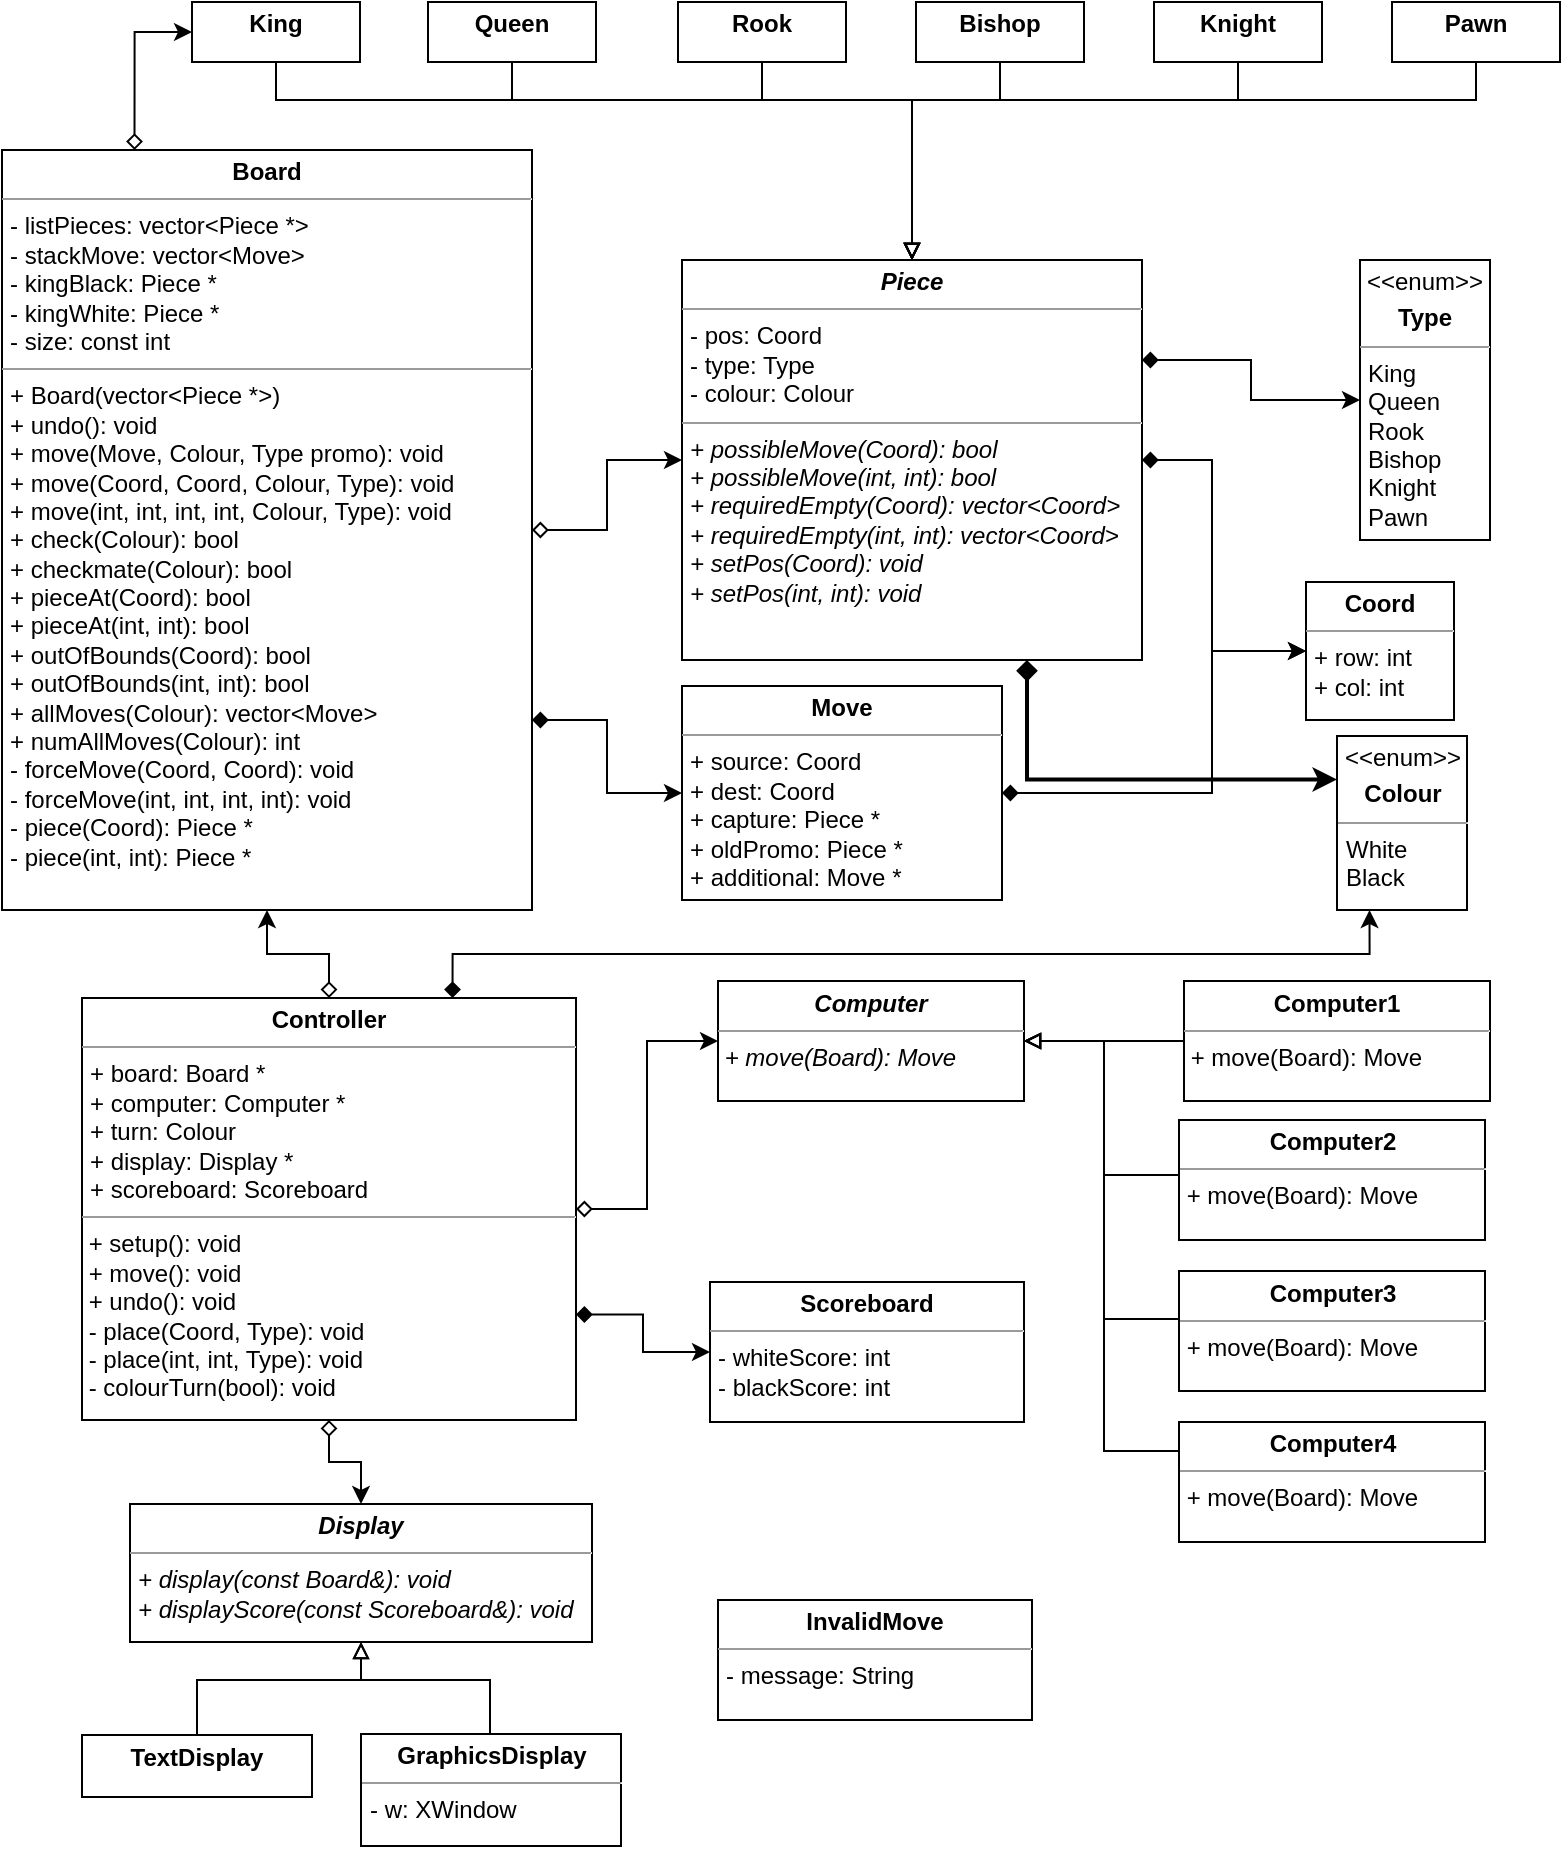 <mxfile version="11.0.1"><diagram id="GHiMXkR8bsTVsyPZtCNb" name="Chess"><mxGraphModel grid="1" shadow="0" math="0" pageHeight="1169" pageWidth="827" pageScale="1" page="1" fold="1" arrows="1" connect="1" tooltips="1" guides="1" gridSize="10" dy="794" dx="1422"><root><mxCell id="ougBZjXdXfNTqXU-Dh1q-0"/><mxCell id="ougBZjXdXfNTqXU-Dh1q-1" parent="ougBZjXdXfNTqXU-Dh1q-0"/><mxCell id="ougBZjXdXfNTqXU-Dh1q-51" source="ougBZjXdXfNTqXU-Dh1q-6" parent="ougBZjXdXfNTqXU-Dh1q-1" edge="1" style="edgeStyle=orthogonalEdgeStyle;rounded=0;orthogonalLoop=1;jettySize=auto;html=1;exitX=1;exitY=0.5;exitDx=0;exitDy=0;entryX=0;entryY=0.5;entryDx=0;entryDy=0;startArrow=diamond;startFill=1;endArrow=classic;endFill=1;" target="ougBZjXdXfNTqXU-Dh1q-48"><mxGeometry as="geometry" relative="1"><Array as="points"><mxPoint y="290" x="630"/><mxPoint y="386" x="630"/></Array></mxGeometry></mxCell><mxCell id="ougBZjXdXfNTqXU-Dh1q-56" source="ougBZjXdXfNTqXU-Dh1q-6" parent="ougBZjXdXfNTqXU-Dh1q-1" edge="1" style="edgeStyle=orthogonalEdgeStyle;rounded=0;orthogonalLoop=1;jettySize=auto;html=1;exitX=1;exitY=0.25;exitDx=0;exitDy=0;entryX=0;entryY=0.5;entryDx=0;entryDy=0;startArrow=diamond;startFill=1;endArrow=classic;endFill=1;" target="ougBZjXdXfNTqXU-Dh1q-49"><mxGeometry as="geometry" relative="1"/></mxCell><mxCell id="ougBZjXdXfNTqXU-Dh1q-63" source="ougBZjXdXfNTqXU-Dh1q-6" parent="ougBZjXdXfNTqXU-Dh1q-1" edge="1" style="edgeStyle=orthogonalEdgeStyle;rounded=0;orthogonalLoop=1;jettySize=auto;html=1;exitX=0.5;exitY=0;exitDx=0;exitDy=0;entryX=0.5;entryY=1;entryDx=0;entryDy=0;startArrow=block;startFill=0;endArrow=none;endFill=0;" target="ougBZjXdXfNTqXU-Dh1q-57"><mxGeometry as="geometry" relative="1"><Array as="points"><mxPoint y="110" x="480"/><mxPoint y="110" x="162"/></Array></mxGeometry></mxCell><mxCell id="ougBZjXdXfNTqXU-Dh1q-64" source="ougBZjXdXfNTqXU-Dh1q-6" parent="ougBZjXdXfNTqXU-Dh1q-1" edge="1" style="edgeStyle=orthogonalEdgeStyle;rounded=0;orthogonalLoop=1;jettySize=auto;html=1;exitX=0.5;exitY=0;exitDx=0;exitDy=0;entryX=0.5;entryY=1;entryDx=0;entryDy=0;startArrow=block;startFill=0;endArrow=none;endFill=0;" target="ougBZjXdXfNTqXU-Dh1q-58"><mxGeometry as="geometry" relative="1"><Array as="points"><mxPoint y="110" x="480"/><mxPoint y="110" x="280"/></Array></mxGeometry></mxCell><mxCell id="ougBZjXdXfNTqXU-Dh1q-65" source="ougBZjXdXfNTqXU-Dh1q-6" parent="ougBZjXdXfNTqXU-Dh1q-1" edge="1" style="edgeStyle=orthogonalEdgeStyle;rounded=0;orthogonalLoop=1;jettySize=auto;html=1;exitX=0.5;exitY=0;exitDx=0;exitDy=0;entryX=0.5;entryY=1;entryDx=0;entryDy=0;startArrow=block;startFill=0;endArrow=none;endFill=0;" target="ougBZjXdXfNTqXU-Dh1q-59"><mxGeometry as="geometry" relative="1"><Array as="points"><mxPoint y="110" x="480"/><mxPoint y="110" x="405"/></Array></mxGeometry></mxCell><mxCell id="ougBZjXdXfNTqXU-Dh1q-66" source="ougBZjXdXfNTqXU-Dh1q-6" parent="ougBZjXdXfNTqXU-Dh1q-1" edge="1" style="edgeStyle=orthogonalEdgeStyle;rounded=0;orthogonalLoop=1;jettySize=auto;html=1;exitX=0.5;exitY=0;exitDx=0;exitDy=0;entryX=0.5;entryY=1;entryDx=0;entryDy=0;startArrow=block;startFill=0;endArrow=none;endFill=0;" target="ougBZjXdXfNTqXU-Dh1q-60"><mxGeometry as="geometry" relative="1"><Array as="points"><mxPoint y="110" x="480"/><mxPoint y="110" x="524"/></Array></mxGeometry></mxCell><mxCell id="ougBZjXdXfNTqXU-Dh1q-67" source="ougBZjXdXfNTqXU-Dh1q-6" parent="ougBZjXdXfNTqXU-Dh1q-1" edge="1" style="edgeStyle=orthogonalEdgeStyle;rounded=0;orthogonalLoop=1;jettySize=auto;html=1;exitX=0.5;exitY=0;exitDx=0;exitDy=0;entryX=0.5;entryY=1;entryDx=0;entryDy=0;startArrow=block;startFill=0;endArrow=none;endFill=0;" target="ougBZjXdXfNTqXU-Dh1q-61"><mxGeometry as="geometry" relative="1"><Array as="points"><mxPoint y="110" x="480"/><mxPoint y="110" x="643"/></Array></mxGeometry></mxCell><mxCell id="ougBZjXdXfNTqXU-Dh1q-68" source="ougBZjXdXfNTqXU-Dh1q-6" parent="ougBZjXdXfNTqXU-Dh1q-1" edge="1" style="edgeStyle=orthogonalEdgeStyle;rounded=0;orthogonalLoop=1;jettySize=auto;html=1;exitX=0.5;exitY=0;exitDx=0;exitDy=0;entryX=0.5;entryY=1;entryDx=0;entryDy=0;startArrow=block;startFill=0;endArrow=none;endFill=0;" target="ougBZjXdXfNTqXU-Dh1q-62"><mxGeometry as="geometry" relative="1"><Array as="points"><mxPoint y="110" x="480"/><mxPoint y="110" x="762"/></Array></mxGeometry></mxCell><mxCell id="dbE-Fw9dy-gekKGEN6fq-3" source="ougBZjXdXfNTqXU-Dh1q-6" parent="ougBZjXdXfNTqXU-Dh1q-1" edge="1" style="edgeStyle=orthogonalEdgeStyle;rounded=0;orthogonalLoop=1;jettySize=auto;html=1;exitX=0.75;exitY=1;exitDx=0;exitDy=0;entryX=0;entryY=0.25;entryDx=0;entryDy=0;startArrow=diamond;startFill=1;strokeWidth=2;" target="dbE-Fw9dy-gekKGEN6fq-0"><mxGeometry as="geometry" relative="1"/></mxCell><mxCell id="ougBZjXdXfNTqXU-Dh1q-6" value="&lt;p style=&quot;margin: 0px ; margin-top: 4px ; text-align: center&quot;&gt;&lt;b&gt;&lt;i&gt;Piece&lt;/i&gt;&lt;/b&gt;&lt;/p&gt;&lt;hr size=&quot;1&quot;&gt;&lt;p style=&quot;margin: 0px ; margin-left: 4px&quot;&gt;- pos: Coord&lt;/p&gt;&lt;p style=&quot;margin: 0px ; margin-left: 4px&quot;&gt;- type: Type&lt;/p&gt;&lt;p style=&quot;margin: 0px ; margin-left: 4px&quot;&gt;- colour: Colour&lt;/p&gt;&lt;hr size=&quot;1&quot;&gt;&lt;p style=&quot;margin: 0px ; margin-left: 4px&quot;&gt;&lt;i&gt;+ possibleMove(Coord): bool&lt;/i&gt;&lt;/p&gt;&lt;p style=&quot;margin: 0px ; margin-left: 4px&quot;&gt;&lt;i&gt;+ possibleMove(int, int): bool&lt;/i&gt;&lt;/p&gt;&lt;p style=&quot;margin: 0px ; margin-left: 4px&quot;&gt;&lt;i&gt;+ requiredEmpty(Coord): vector&amp;lt;Coord&amp;gt;&lt;/i&gt;&lt;/p&gt;&lt;p style=&quot;margin: 0px ; margin-left: 4px&quot;&gt;&lt;i&gt;+ requiredEmpty(int, int): vector&amp;lt;Coord&amp;gt;&lt;/i&gt;&lt;/p&gt;&lt;p style=&quot;margin: 0px ; margin-left: 4px&quot;&gt;&lt;i&gt;+ setPos(Coord): void&lt;/i&gt;&lt;/p&gt;&lt;p style=&quot;margin: 0px ; margin-left: 4px&quot;&gt;&lt;i&gt;+ setPos(int, int): void&lt;/i&gt;&lt;/p&gt;" parent="ougBZjXdXfNTqXU-Dh1q-1" style="verticalAlign=top;align=left;overflow=fill;fontSize=12;fontFamily=Helvetica;html=1;" vertex="1"><mxGeometry as="geometry" y="190" x="365" height="200" width="230"/></mxCell><mxCell id="ougBZjXdXfNTqXU-Dh1q-46" source="ougBZjXdXfNTqXU-Dh1q-7" parent="ougBZjXdXfNTqXU-Dh1q-1" edge="1" style="edgeStyle=orthogonalEdgeStyle;rounded=0;orthogonalLoop=1;jettySize=auto;html=1;exitX=1;exitY=0.5;exitDx=0;exitDy=0;startArrow=diamond;startFill=0;endArrow=classic;endFill=1;" target="ougBZjXdXfNTqXU-Dh1q-6"><mxGeometry as="geometry" relative="1"/></mxCell><mxCell id="ougBZjXdXfNTqXU-Dh1q-47" source="ougBZjXdXfNTqXU-Dh1q-7" parent="ougBZjXdXfNTqXU-Dh1q-1" edge="1" style="edgeStyle=orthogonalEdgeStyle;rounded=0;orthogonalLoop=1;jettySize=auto;html=1;exitX=1;exitY=0.75;exitDx=0;exitDy=0;entryX=0;entryY=0.5;entryDx=0;entryDy=0;startArrow=diamond;startFill=1;endArrow=classic;endFill=1;" target="ougBZjXdXfNTqXU-Dh1q-8"><mxGeometry as="geometry" relative="1"/></mxCell><mxCell id="ougBZjXdXfNTqXU-Dh1q-69" source="ougBZjXdXfNTqXU-Dh1q-7" parent="ougBZjXdXfNTqXU-Dh1q-1" edge="1" style="edgeStyle=orthogonalEdgeStyle;rounded=0;orthogonalLoop=1;jettySize=auto;html=1;exitX=0.25;exitY=0;exitDx=0;exitDy=0;entryX=0;entryY=0.5;entryDx=0;entryDy=0;startArrow=diamond;startFill=0;endArrow=classic;endFill=1;" target="ougBZjXdXfNTqXU-Dh1q-57"><mxGeometry as="geometry" relative="1"/></mxCell><mxCell id="ougBZjXdXfNTqXU-Dh1q-7" value="&lt;p style=&quot;margin: 0px ; margin-top: 4px ; text-align: center&quot;&gt;&lt;b&gt;Board&lt;/b&gt;&lt;/p&gt;&lt;hr size=&quot;1&quot;&gt;&lt;p style=&quot;margin: 0px ; margin-left: 4px&quot;&gt;- listPieces: vector&amp;lt;Piece *&amp;gt;&lt;/p&gt;&lt;p style=&quot;margin: 0px ; margin-left: 4px&quot;&gt;- stackMove: vector&amp;lt;Move&amp;gt;&lt;/p&gt;&lt;p style=&quot;margin: 0px ; margin-left: 4px&quot;&gt;- kingBlack: Piece *&lt;/p&gt;&lt;p style=&quot;margin: 0px ; margin-left: 4px&quot;&gt;- kingWhite: Piece *&lt;/p&gt;&lt;p style=&quot;margin: 0px ; margin-left: 4px&quot;&gt;- size: const int&lt;/p&gt;&lt;hr size=&quot;1&quot;&gt;&lt;p style=&quot;margin: 0px ; margin-left: 4px&quot;&gt;+ Board(vector&amp;lt;Piece *&amp;gt;)&lt;/p&gt;&lt;p style=&quot;margin: 0px ; margin-left: 4px&quot;&gt;+ undo(): void&lt;/p&gt;&lt;p style=&quot;margin: 0px ; margin-left: 4px&quot;&gt;+ move(Move, Colour, Type promo): void&lt;/p&gt;&lt;p style=&quot;margin: 0px ; margin-left: 4px&quot;&gt;+ move(Coord, Coord, Colour, Type): void&lt;/p&gt;&lt;p style=&quot;margin: 0px ; margin-left: 4px&quot;&gt;+ move(int, int, int, int, Colour, Type): void&lt;/p&gt;&lt;p style=&quot;margin: 0px ; margin-left: 4px&quot;&gt;+ check(Colour): bool&lt;/p&gt;&lt;p style=&quot;margin: 0px ; margin-left: 4px&quot;&gt;+ checkmate(Colour): bool&lt;/p&gt;&lt;p style=&quot;margin: 0px ; margin-left: 4px&quot;&gt;+ pieceAt(Coord): bool&lt;/p&gt;&lt;p style=&quot;margin: 0px ; margin-left: 4px&quot;&gt;+ pieceAt(int, int): bool&lt;/p&gt;&lt;p style=&quot;margin: 0px ; margin-left: 4px&quot;&gt;+ outOfBounds(Coord): bool&lt;/p&gt;&lt;p style=&quot;margin: 0px ; margin-left: 4px&quot;&gt;+ outOfBounds(int, int): bool&lt;/p&gt;&lt;p style=&quot;margin: 0px ; margin-left: 4px&quot;&gt;+ allMoves(Colour): vector&amp;lt;Move&amp;gt;&lt;/p&gt;&lt;p style=&quot;margin: 0px ; margin-left: 4px&quot;&gt;+ numAllMoves(Colour): int&lt;/p&gt;&lt;p style=&quot;margin: 0px ; margin-left: 4px&quot;&gt;- forceMove(Coord, Coord): void&lt;/p&gt;&lt;p style=&quot;margin: 0px ; margin-left: 4px&quot;&gt;- forceMove(int, int, int, int): void&lt;/p&gt;&lt;p style=&quot;margin: 0px ; margin-left: 4px&quot;&gt;- piece(Coord): Piece *&lt;/p&gt;&lt;p style=&quot;margin: 0px ; margin-left: 4px&quot;&gt;- piece(int, int): Piece *&lt;/p&gt;" parent="ougBZjXdXfNTqXU-Dh1q-1" style="verticalAlign=top;align=left;overflow=fill;fontSize=12;fontFamily=Helvetica;html=1;" vertex="1"><mxGeometry as="geometry" y="135" x="25" height="380" width="265"/></mxCell><mxCell id="ougBZjXdXfNTqXU-Dh1q-53" source="ougBZjXdXfNTqXU-Dh1q-8" parent="ougBZjXdXfNTqXU-Dh1q-1" edge="1" style="edgeStyle=orthogonalEdgeStyle;rounded=0;orthogonalLoop=1;jettySize=auto;html=1;exitX=1;exitY=0.5;exitDx=0;exitDy=0;entryX=0;entryY=0.5;entryDx=0;entryDy=0;startArrow=diamond;startFill=1;endArrow=classic;endFill=1;" target="ougBZjXdXfNTqXU-Dh1q-48"><mxGeometry as="geometry" relative="1"><Array as="points"><mxPoint y="457" x="630"/><mxPoint y="386" x="630"/></Array></mxGeometry></mxCell><mxCell id="ougBZjXdXfNTqXU-Dh1q-8" value="&lt;p style=&quot;margin: 0px ; margin-top: 4px ; text-align: center&quot;&gt;&lt;b&gt;Move&lt;/b&gt;&lt;/p&gt;&lt;hr size=&quot;1&quot;&gt;&lt;p style=&quot;margin: 0px ; margin-left: 4px&quot;&gt;+ source: Coord&lt;/p&gt;&lt;p style=&quot;margin: 0px ; margin-left: 4px&quot;&gt;+ dest: Coord&lt;/p&gt;&lt;p style=&quot;margin: 0px ; margin-left: 4px&quot;&gt;+ capture: Piece *&lt;/p&gt;&lt;p style=&quot;margin: 0px ; margin-left: 4px&quot;&gt;+ oldPromo: Piece *&lt;/p&gt;&lt;p style=&quot;margin: 0px ; margin-left: 4px&quot;&gt;+ additional: Move *&lt;/p&gt;" parent="ougBZjXdXfNTqXU-Dh1q-1" style="verticalAlign=top;align=left;overflow=fill;fontSize=12;fontFamily=Helvetica;html=1;" vertex="1"><mxGeometry as="geometry" y="403" x="365" height="107" width="160"/></mxCell><mxCell id="ougBZjXdXfNTqXU-Dh1q-32" source="ougBZjXdXfNTqXU-Dh1q-9" value="" parent="ougBZjXdXfNTqXU-Dh1q-1" edge="1" style="edgeStyle=orthogonalEdgeStyle;rounded=0;orthogonalLoop=1;jettySize=auto;html=1;startArrow=diamond;startFill=0;" target="ougBZjXdXfNTqXU-Dh1q-31"><mxGeometry as="geometry" relative="1"/></mxCell><mxCell id="ougBZjXdXfNTqXU-Dh1q-45" source="ougBZjXdXfNTqXU-Dh1q-9" parent="ougBZjXdXfNTqXU-Dh1q-1" edge="1" style="edgeStyle=orthogonalEdgeStyle;rounded=0;orthogonalLoop=1;jettySize=auto;html=1;exitX=0.5;exitY=0;exitDx=0;exitDy=0;entryX=0.5;entryY=1;entryDx=0;entryDy=0;startArrow=diamond;startFill=0;endArrow=classic;endFill=1;" target="ougBZjXdXfNTqXU-Dh1q-7"><mxGeometry as="geometry" relative="1"/></mxCell><mxCell id="ougBZjXdXfNTqXU-Dh1q-73" source="ougBZjXdXfNTqXU-Dh1q-9" parent="ougBZjXdXfNTqXU-Dh1q-1" edge="1" style="edgeStyle=orthogonalEdgeStyle;rounded=0;orthogonalLoop=1;jettySize=auto;html=1;exitX=0.5;exitY=1;exitDx=0;exitDy=0;entryX=0.5;entryY=0;entryDx=0;entryDy=0;startArrow=diamond;startFill=0;endArrow=classic;endFill=1;" target="ougBZjXdXfNTqXU-Dh1q-72"><mxGeometry as="geometry" relative="1"/></mxCell><mxCell id="ougBZjXdXfNTqXU-Dh1q-80" source="ougBZjXdXfNTqXU-Dh1q-9" parent="ougBZjXdXfNTqXU-Dh1q-1" edge="1" style="edgeStyle=orthogonalEdgeStyle;rounded=0;orthogonalLoop=1;jettySize=auto;html=1;exitX=1;exitY=0.75;exitDx=0;exitDy=0;entryX=0;entryY=0.5;entryDx=0;entryDy=0;startArrow=diamond;startFill=1;endArrow=classic;endFill=1;" target="ougBZjXdXfNTqXU-Dh1q-79"><mxGeometry as="geometry" relative="1"/></mxCell><mxCell id="dbE-Fw9dy-gekKGEN6fq-2" source="ougBZjXdXfNTqXU-Dh1q-9" parent="ougBZjXdXfNTqXU-Dh1q-1" edge="1" style="edgeStyle=orthogonalEdgeStyle;rounded=0;orthogonalLoop=1;jettySize=auto;html=1;exitX=0.75;exitY=0;exitDx=0;exitDy=0;entryX=0.25;entryY=1;entryDx=0;entryDy=0;startArrow=diamond;startFill=1;" target="dbE-Fw9dy-gekKGEN6fq-0"><mxGeometry as="geometry" relative="1"/></mxCell><mxCell id="ougBZjXdXfNTqXU-Dh1q-9" value="&lt;p style=&quot;margin: 0px ; margin-top: 4px ; text-align: center&quot;&gt;&lt;b&gt;Controller&lt;/b&gt;&lt;/p&gt;&lt;hr size=&quot;1&quot;&gt;&lt;p style=&quot;margin: 0px ; margin-left: 4px&quot;&gt;+ board: Board *&lt;/p&gt;&lt;p style=&quot;margin: 0px ; margin-left: 4px&quot;&gt;+ computer: Computer *&lt;/p&gt;&lt;p style=&quot;margin: 0px ; margin-left: 4px&quot;&gt;+ turn: Colour&lt;/p&gt;&lt;p style=&quot;margin: 0px ; margin-left: 4px&quot;&gt;+ display: Display *&lt;/p&gt;&lt;p style=&quot;margin: 0px ; margin-left: 4px&quot;&gt;+ scoreboard: Scoreboard&lt;/p&gt;&lt;hr size=&quot;1&quot;&gt;&lt;p style=&quot;margin: 0px ; margin-left: 4px&quot;&gt;&lt;/p&gt;&amp;nbsp;+ setup(): void&lt;br&gt;&amp;nbsp;+ move(): void&lt;br&gt;&amp;nbsp;+ undo(): void&lt;br&gt;&amp;nbsp;- place(Coord, Type): void&lt;br&gt;&amp;nbsp;- place(int, int, Type): void&lt;br&gt;&amp;nbsp;- colourTurn(bool): void" parent="ougBZjXdXfNTqXU-Dh1q-1" style="verticalAlign=top;align=left;overflow=fill;fontSize=12;fontFamily=Helvetica;html=1;" vertex="1"><mxGeometry as="geometry" y="559" x="65" height="211" width="247"/></mxCell><mxCell id="ougBZjXdXfNTqXU-Dh1q-31" value="&lt;p style=&quot;margin: 0px ; margin-top: 4px ; text-align: center&quot;&gt;&lt;b&gt;&lt;i&gt;Computer&lt;/i&gt;&lt;/b&gt;&lt;/p&gt;&lt;hr size=&quot;1&quot;&gt;&lt;p style=&quot;margin: 0px ; margin-left: 4px&quot;&gt;&lt;/p&gt;&lt;p style=&quot;margin: 0px ; margin-left: 4px&quot;&gt;&lt;/p&gt;&lt;i&gt;&amp;nbsp;+ move(Board): Move&lt;/i&gt;" parent="ougBZjXdXfNTqXU-Dh1q-1" style="verticalAlign=top;align=left;overflow=fill;fontSize=12;fontFamily=Helvetica;html=1;" vertex="1"><mxGeometry as="geometry" y="550.5" x="383" height="60" width="153"/></mxCell><mxCell id="ougBZjXdXfNTqXU-Dh1q-41" source="ougBZjXdXfNTqXU-Dh1q-33" parent="ougBZjXdXfNTqXU-Dh1q-1" edge="1" style="edgeStyle=orthogonalEdgeStyle;rounded=0;orthogonalLoop=1;jettySize=auto;html=1;exitX=0;exitY=0.5;exitDx=0;exitDy=0;entryX=1;entryY=0.5;entryDx=0;entryDy=0;endArrow=block;endFill=0;" target="ougBZjXdXfNTqXU-Dh1q-31"><mxGeometry as="geometry" relative="1"/></mxCell><mxCell id="ougBZjXdXfNTqXU-Dh1q-33" value="&lt;p style=&quot;margin: 0px ; margin-top: 4px ; text-align: center&quot;&gt;&lt;b&gt;Computer1&lt;/b&gt;&lt;/p&gt;&lt;hr size=&quot;1&quot;&gt;&lt;p style=&quot;margin: 0px ; margin-left: 4px&quot;&gt;&lt;/p&gt;&lt;p style=&quot;margin: 0px ; margin-left: 4px&quot;&gt;&lt;/p&gt;&amp;nbsp;+ move(Board): Move" parent="ougBZjXdXfNTqXU-Dh1q-1" style="verticalAlign=top;align=left;overflow=fill;fontSize=12;fontFamily=Helvetica;html=1;" vertex="1"><mxGeometry as="geometry" y="550.5" x="616" height="60" width="153"/></mxCell><mxCell id="ougBZjXdXfNTqXU-Dh1q-42" source="ougBZjXdXfNTqXU-Dh1q-38" parent="ougBZjXdXfNTqXU-Dh1q-1" edge="1" style="edgeStyle=orthogonalEdgeStyle;rounded=0;orthogonalLoop=1;jettySize=auto;html=1;exitX=0;exitY=0.5;exitDx=0;exitDy=0;endArrow=block;endFill=0;"><mxGeometry as="geometry" relative="1"><mxPoint as="targetPoint" y="580.5" x="536"/><Array as="points"><mxPoint y="647.5" x="576"/><mxPoint y="580.5" x="576"/></Array></mxGeometry></mxCell><mxCell id="ougBZjXdXfNTqXU-Dh1q-38" value="&lt;p style=&quot;margin: 0px ; margin-top: 4px ; text-align: center&quot;&gt;&lt;b&gt;Computer2&lt;/b&gt;&lt;/p&gt;&lt;hr size=&quot;1&quot;&gt;&lt;p style=&quot;margin: 0px ; margin-left: 4px&quot;&gt;&lt;/p&gt;&lt;p style=&quot;margin: 0px ; margin-left: 4px&quot;&gt;&lt;/p&gt;&amp;nbsp;+ move(Board): Move" parent="ougBZjXdXfNTqXU-Dh1q-1" style="verticalAlign=top;align=left;overflow=fill;fontSize=12;fontFamily=Helvetica;html=1;" vertex="1"><mxGeometry as="geometry" y="620" x="613.5" height="60" width="153"/></mxCell><mxCell id="ougBZjXdXfNTqXU-Dh1q-43" source="ougBZjXdXfNTqXU-Dh1q-39" parent="ougBZjXdXfNTqXU-Dh1q-1" edge="1" style="edgeStyle=orthogonalEdgeStyle;rounded=0;orthogonalLoop=1;jettySize=auto;html=1;exitX=0;exitY=0.5;exitDx=0;exitDy=0;endArrow=block;endFill=0;"><mxGeometry as="geometry" relative="1"><mxPoint as="targetPoint" y="580.5" x="536"/><Array as="points"><mxPoint y="719.5" x="576"/><mxPoint y="580.5" x="576"/></Array></mxGeometry></mxCell><mxCell id="ougBZjXdXfNTqXU-Dh1q-39" value="&lt;p style=&quot;margin: 0px ; margin-top: 4px ; text-align: center&quot;&gt;&lt;b&gt;Computer3&lt;/b&gt;&lt;/p&gt;&lt;hr size=&quot;1&quot;&gt;&lt;p style=&quot;margin: 0px ; margin-left: 4px&quot;&gt;&lt;/p&gt;&lt;p style=&quot;margin: 0px ; margin-left: 4px&quot;&gt;&lt;/p&gt;&amp;nbsp;+ move(Board): Move" parent="ougBZjXdXfNTqXU-Dh1q-1" style="verticalAlign=top;align=left;overflow=fill;fontSize=12;fontFamily=Helvetica;html=1;" vertex="1"><mxGeometry as="geometry" y="695.5" x="613.5" height="60" width="153"/></mxCell><mxCell id="ougBZjXdXfNTqXU-Dh1q-44" source="ougBZjXdXfNTqXU-Dh1q-40" parent="ougBZjXdXfNTqXU-Dh1q-1" edge="1" style="edgeStyle=orthogonalEdgeStyle;rounded=0;orthogonalLoop=1;jettySize=auto;html=1;exitX=0;exitY=0.5;exitDx=0;exitDy=0;endArrow=block;endFill=0;"><mxGeometry as="geometry" relative="1"><mxPoint as="targetPoint" y="580.5" x="536"/><Array as="points"><mxPoint y="785.5" x="576"/><mxPoint y="580.5" x="576"/></Array></mxGeometry></mxCell><mxCell id="ougBZjXdXfNTqXU-Dh1q-40" value="&lt;p style=&quot;margin: 0px ; margin-top: 4px ; text-align: center&quot;&gt;&lt;b&gt;Computer4&lt;/b&gt;&lt;/p&gt;&lt;hr size=&quot;1&quot;&gt;&lt;p style=&quot;margin: 0px ; margin-left: 4px&quot;&gt;&lt;/p&gt;&lt;p style=&quot;margin: 0px ; margin-left: 4px&quot;&gt;&lt;/p&gt;&amp;nbsp;+ move(Board): Move" parent="ougBZjXdXfNTqXU-Dh1q-1" style="verticalAlign=top;align=left;overflow=fill;fontSize=12;fontFamily=Helvetica;html=1;" vertex="1"><mxGeometry as="geometry" y="771" x="613.5" height="60" width="153"/></mxCell><mxCell id="ougBZjXdXfNTqXU-Dh1q-48" value="&lt;p style=&quot;margin: 0px ; margin-top: 4px ; text-align: center&quot;&gt;&lt;b&gt;Coord&lt;/b&gt;&lt;/p&gt;&lt;hr size=&quot;1&quot;&gt;&lt;p style=&quot;margin: 0px ; margin-left: 4px&quot;&gt;+ row: int&lt;/p&gt;&lt;p style=&quot;margin: 0px ; margin-left: 4px&quot;&gt;+ col: int&lt;/p&gt;" parent="ougBZjXdXfNTqXU-Dh1q-1" style="verticalAlign=top;align=left;overflow=fill;fontSize=12;fontFamily=Helvetica;html=1;" vertex="1"><mxGeometry as="geometry" y="351" x="677" height="69" width="74"/></mxCell><mxCell id="ougBZjXdXfNTqXU-Dh1q-49" value="&lt;p style=&quot;margin: 0px ; margin-top: 4px ; text-align: center&quot;&gt;&amp;lt;&amp;lt;enum&amp;gt;&amp;gt;&lt;/p&gt;&lt;p style=&quot;margin: 0px ; margin-top: 4px ; text-align: center&quot;&gt;&lt;b&gt;Type&lt;/b&gt;&lt;/p&gt;&lt;hr size=&quot;1&quot;&gt;&lt;p style=&quot;margin: 0px ; margin-left: 4px&quot;&gt;King&lt;/p&gt;&lt;p style=&quot;margin: 0px ; margin-left: 4px&quot;&gt;Queen&lt;/p&gt;&lt;p style=&quot;margin: 0px ; margin-left: 4px&quot;&gt;Rook&lt;/p&gt;&lt;p style=&quot;margin: 0px ; margin-left: 4px&quot;&gt;Bishop&lt;/p&gt;&lt;p style=&quot;margin: 0px ; margin-left: 4px&quot;&gt;Knight&lt;/p&gt;&lt;p style=&quot;margin: 0px ; margin-left: 4px&quot;&gt;Pawn&lt;/p&gt;" parent="ougBZjXdXfNTqXU-Dh1q-1" style="verticalAlign=top;align=left;overflow=fill;fontSize=12;fontFamily=Helvetica;html=1;" vertex="1"><mxGeometry as="geometry" y="190" x="704" height="140" width="65"/></mxCell><mxCell id="ougBZjXdXfNTqXU-Dh1q-57" value="&lt;p style=&quot;margin: 0px ; margin-top: 4px ; text-align: center&quot;&gt;&lt;b&gt;King&lt;/b&gt;&lt;/p&gt;" parent="ougBZjXdXfNTqXU-Dh1q-1" style="verticalAlign=top;align=left;overflow=fill;fontSize=12;fontFamily=Helvetica;html=1;" vertex="1"><mxGeometry as="geometry" y="61" x="120" height="30" width="84"/></mxCell><mxCell id="ougBZjXdXfNTqXU-Dh1q-58" value="&lt;p style=&quot;margin: 0px ; margin-top: 4px ; text-align: center&quot;&gt;&lt;b&gt;Queen&lt;/b&gt;&lt;/p&gt;" parent="ougBZjXdXfNTqXU-Dh1q-1" style="verticalAlign=top;align=left;overflow=fill;fontSize=12;fontFamily=Helvetica;html=1;" vertex="1"><mxGeometry as="geometry" y="61" x="238" height="30" width="84"/></mxCell><mxCell id="ougBZjXdXfNTqXU-Dh1q-59" value="&lt;p style=&quot;margin: 0px ; margin-top: 4px ; text-align: center&quot;&gt;&lt;b&gt;Rook&lt;/b&gt;&lt;/p&gt;" parent="ougBZjXdXfNTqXU-Dh1q-1" style="verticalAlign=top;align=left;overflow=fill;fontSize=12;fontFamily=Helvetica;html=1;" vertex="1"><mxGeometry as="geometry" y="61" x="363" height="30" width="84"/></mxCell><mxCell id="ougBZjXdXfNTqXU-Dh1q-60" value="&lt;p style=&quot;margin: 0px ; margin-top: 4px ; text-align: center&quot;&gt;&lt;b&gt;Bishop&lt;/b&gt;&lt;/p&gt;" parent="ougBZjXdXfNTqXU-Dh1q-1" style="verticalAlign=top;align=left;overflow=fill;fontSize=12;fontFamily=Helvetica;html=1;" vertex="1"><mxGeometry as="geometry" y="61" x="482" height="30" width="84"/></mxCell><mxCell id="ougBZjXdXfNTqXU-Dh1q-61" value="&lt;p style=&quot;margin: 0px ; margin-top: 4px ; text-align: center&quot;&gt;&lt;b&gt;Knight&lt;/b&gt;&lt;/p&gt;" parent="ougBZjXdXfNTqXU-Dh1q-1" style="verticalAlign=top;align=left;overflow=fill;fontSize=12;fontFamily=Helvetica;html=1;" vertex="1"><mxGeometry as="geometry" y="61" x="601" height="30" width="84"/></mxCell><mxCell id="ougBZjXdXfNTqXU-Dh1q-62" value="&lt;p style=&quot;margin: 0px ; margin-top: 4px ; text-align: center&quot;&gt;&lt;b&gt;Pawn&lt;/b&gt;&lt;/p&gt;" parent="ougBZjXdXfNTqXU-Dh1q-1" style="verticalAlign=top;align=left;overflow=fill;fontSize=12;fontFamily=Helvetica;html=1;" vertex="1"><mxGeometry as="geometry" y="61" x="720" height="30" width="84"/></mxCell><mxCell id="ougBZjXdXfNTqXU-Dh1q-70" value="&lt;p style=&quot;margin: 0px ; margin-top: 4px ; text-align: center&quot;&gt;&lt;b&gt;TextDisplay&lt;/b&gt;&lt;/p&gt;" parent="ougBZjXdXfNTqXU-Dh1q-1" style="verticalAlign=top;align=left;overflow=fill;fontSize=12;fontFamily=Helvetica;html=1;" vertex="1"><mxGeometry as="geometry" y="927.5" x="65" height="31" width="115"/></mxCell><mxCell id="ougBZjXdXfNTqXU-Dh1q-76" source="ougBZjXdXfNTqXU-Dh1q-72" parent="ougBZjXdXfNTqXU-Dh1q-1" edge="1" style="edgeStyle=orthogonalEdgeStyle;rounded=0;orthogonalLoop=1;jettySize=auto;html=1;exitX=0.5;exitY=1;exitDx=0;exitDy=0;entryX=0.5;entryY=0;entryDx=0;entryDy=0;startArrow=block;startFill=0;endArrow=none;endFill=0;" target="ougBZjXdXfNTqXU-Dh1q-70"><mxGeometry as="geometry" relative="1"><Array as="points"><mxPoint y="900" x="205"/><mxPoint y="900" x="123"/></Array></mxGeometry></mxCell><mxCell id="ougBZjXdXfNTqXU-Dh1q-77" source="ougBZjXdXfNTqXU-Dh1q-72" parent="ougBZjXdXfNTqXU-Dh1q-1" edge="1" style="edgeStyle=orthogonalEdgeStyle;rounded=0;orthogonalLoop=1;jettySize=auto;html=1;exitX=0.5;exitY=1;exitDx=0;exitDy=0;entryX=0.5;entryY=0;entryDx=0;entryDy=0;startArrow=block;startFill=0;endArrow=none;endFill=0;" target="ougBZjXdXfNTqXU-Dh1q-75"><mxGeometry as="geometry" relative="1"><Array as="points"><mxPoint y="900" x="205"/><mxPoint y="900" x="269"/><mxPoint y="927" x="269"/></Array></mxGeometry></mxCell><mxCell id="ougBZjXdXfNTqXU-Dh1q-72" value="&lt;p style=&quot;margin: 0px ; margin-top: 4px ; text-align: center&quot;&gt;&lt;b&gt;Display&lt;/b&gt;&lt;/p&gt;&lt;hr size=&quot;1&quot;&gt;&lt;p style=&quot;margin: 0px ; margin-left: 4px&quot;&gt;+ display(const Board&amp;amp;): void&lt;/p&gt;&lt;p style=&quot;margin: 0px ; margin-left: 4px&quot;&gt;+ displayScore(const Scoreboard&amp;amp;): void&lt;/p&gt;" parent="ougBZjXdXfNTqXU-Dh1q-1" style="verticalAlign=top;align=left;overflow=fill;fontSize=12;fontFamily=Helvetica;html=1;fontStyle=2" vertex="1"><mxGeometry as="geometry" y="812" x="89" height="69" width="231"/></mxCell><mxCell id="ougBZjXdXfNTqXU-Dh1q-75" value="&lt;p style=&quot;margin: 0px ; margin-top: 4px ; text-align: center&quot;&gt;&lt;b&gt;GraphicsDisplay&lt;/b&gt;&lt;/p&gt;&lt;hr size=&quot;1&quot;&gt;&lt;p style=&quot;margin: 0px ; margin-left: 4px&quot;&gt;- w: XWindow&lt;/p&gt;" parent="ougBZjXdXfNTqXU-Dh1q-1" style="verticalAlign=top;align=left;overflow=fill;fontSize=12;fontFamily=Helvetica;html=1;" vertex="1"><mxGeometry as="geometry" y="927" x="204.5" height="56" width="130"/></mxCell><mxCell id="ougBZjXdXfNTqXU-Dh1q-78" value="&lt;p style=&quot;margin: 0px ; margin-top: 4px ; text-align: center&quot;&gt;&lt;b&gt;InvalidMove&lt;/b&gt;&lt;/p&gt;&lt;hr size=&quot;1&quot;&gt;&lt;p style=&quot;margin: 0px ; margin-left: 4px&quot;&gt;- message: String&lt;/p&gt;&lt;p style=&quot;margin: 0px ; margin-left: 4px&quot;&gt;&lt;/p&gt;" parent="ougBZjXdXfNTqXU-Dh1q-1" style="verticalAlign=top;align=left;overflow=fill;fontSize=12;fontFamily=Helvetica;html=1;" vertex="1"><mxGeometry as="geometry" y="860" x="383" height="60" width="157"/></mxCell><mxCell id="ougBZjXdXfNTqXU-Dh1q-79" value="&lt;p style=&quot;margin: 0px ; margin-top: 4px ; text-align: center&quot;&gt;&lt;b&gt;Scoreboard&lt;/b&gt;&lt;/p&gt;&lt;hr size=&quot;1&quot;&gt;&lt;p style=&quot;margin: 0px ; margin-left: 4px&quot;&gt;- whiteScore: int&lt;/p&gt;&lt;p style=&quot;margin: 0px ; margin-left: 4px&quot;&gt;- blackScore: int&lt;/p&gt;&lt;p style=&quot;margin: 0px ; margin-left: 4px&quot;&gt;&lt;/p&gt;" parent="ougBZjXdXfNTqXU-Dh1q-1" style="verticalAlign=top;align=left;overflow=fill;fontSize=12;fontFamily=Helvetica;html=1;" vertex="1"><mxGeometry as="geometry" y="701" x="379" height="70" width="157"/></mxCell><mxCell id="dbE-Fw9dy-gekKGEN6fq-0" value="&lt;p style=&quot;margin: 0px ; margin-top: 4px ; text-align: center&quot;&gt;&amp;lt;&amp;lt;enum&amp;gt;&amp;gt;&lt;/p&gt;&lt;p style=&quot;margin: 0px ; margin-top: 4px ; text-align: center&quot;&gt;&lt;b&gt;Colour&lt;/b&gt;&lt;/p&gt;&lt;hr size=&quot;1&quot;&gt;&lt;p style=&quot;margin: 0px ; margin-left: 4px&quot;&gt;White&lt;/p&gt;&lt;p style=&quot;margin: 0px ; margin-left: 4px&quot;&gt;Black&lt;/p&gt;" parent="ougBZjXdXfNTqXU-Dh1q-1" style="verticalAlign=top;align=left;overflow=fill;fontSize=12;fontFamily=Helvetica;html=1;" vertex="1"><mxGeometry as="geometry" y="428" x="692.5" height="87" width="65"/></mxCell></root></mxGraphModel></diagram></mxfile>